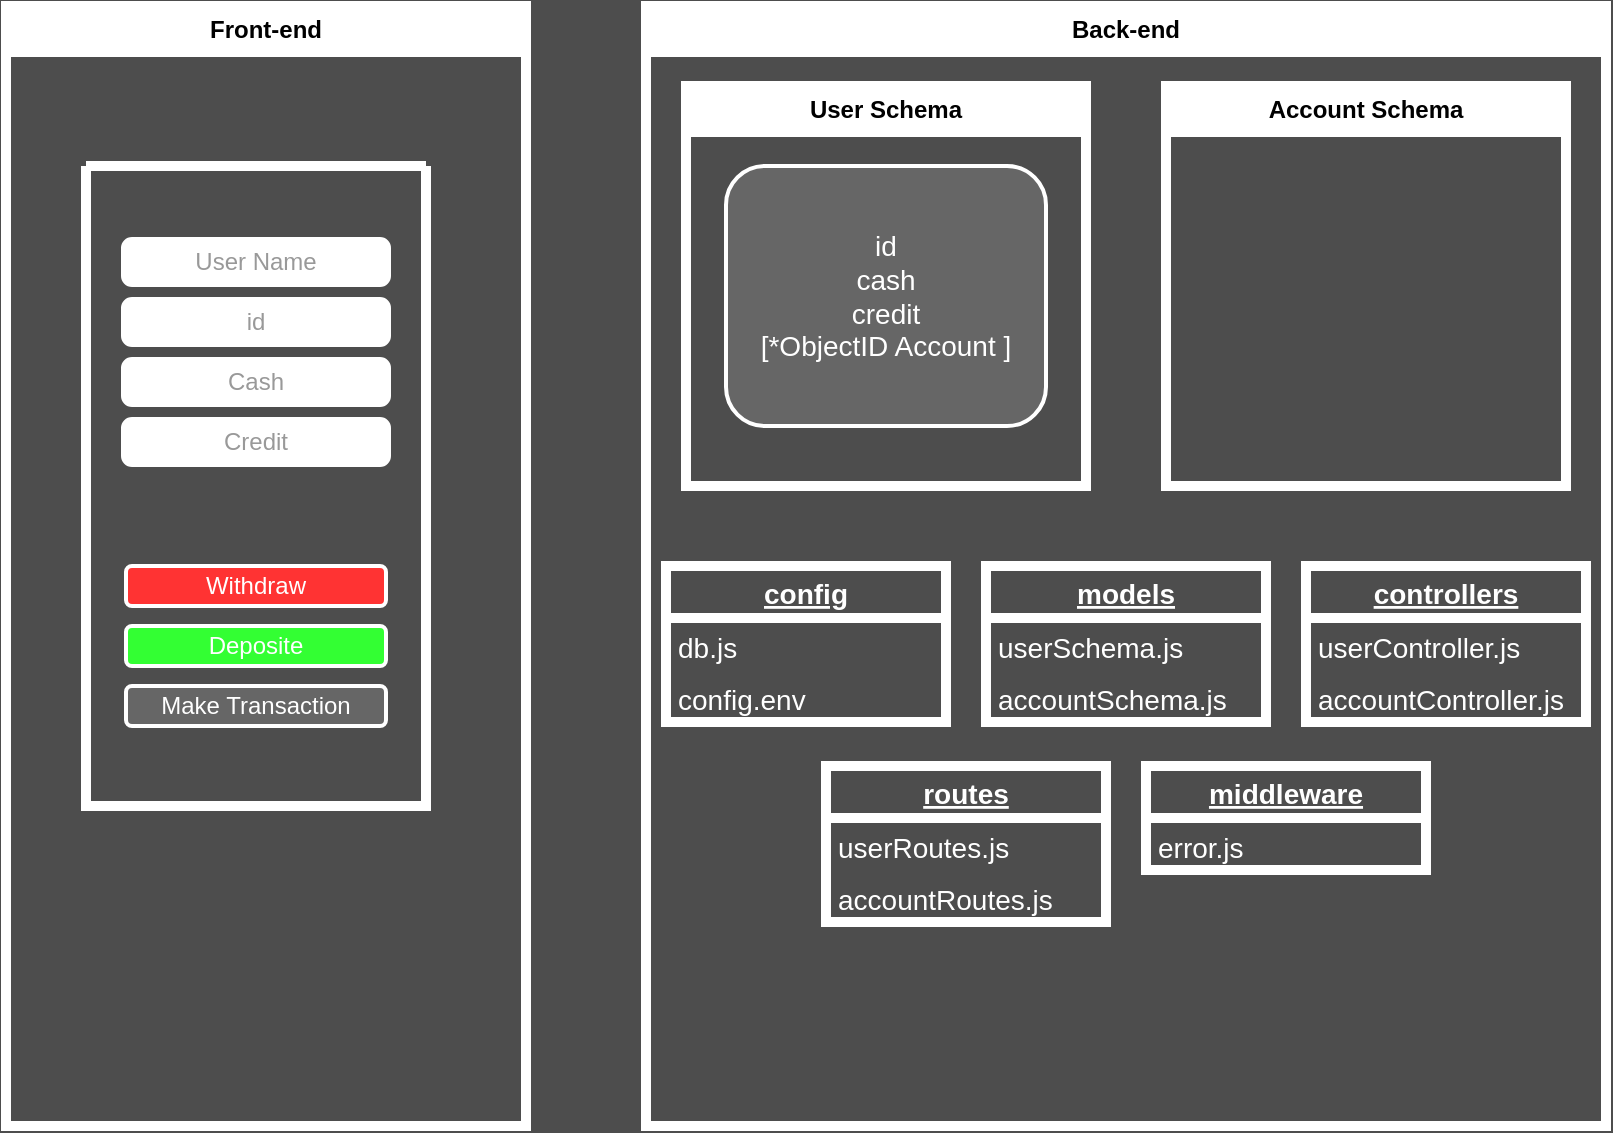 <mxfile version="20.8.23" type="github">
  <diagram name="‫עמוד-1‬" id="669H-x8ZkATwqJho2Dp_">
    <mxGraphModel dx="954" dy="616" grid="1" gridSize="10" guides="1" tooltips="1" connect="1" arrows="1" fold="1" page="1" pageScale="1" pageWidth="850" pageHeight="1100" background="#4D4D4D" math="0" shadow="0">
      <root>
        <mxCell id="0" />
        <mxCell id="1" parent="0" />
        <mxCell id="kBXu6ObaHWG-ue7Rh79I-1" value="Back-end" style="swimlane;whiteSpace=wrap;html=1;strokeColor=#FFFFFF;strokeWidth=5;" vertex="1" parent="1">
          <mxGeometry x="360" y="40" width="480" height="560" as="geometry" />
        </mxCell>
        <mxCell id="kBXu6ObaHWG-ue7Rh79I-11" value="User Schema" style="swimlane;whiteSpace=wrap;html=1;strokeColor=#FFFFFF;strokeWidth=5;" vertex="1" parent="kBXu6ObaHWG-ue7Rh79I-1">
          <mxGeometry x="20" y="40" width="200" height="200" as="geometry" />
        </mxCell>
        <mxCell id="kBXu6ObaHWG-ue7Rh79I-40" value="id&lt;br&gt;cash&lt;br&gt;credit&lt;br&gt;[*ObjectID Account ]" style="rounded=1;whiteSpace=wrap;html=1;strokeColor=#FFFFFF;strokeWidth=2;fontSize=14;fontColor=#FFFFFF;fillColor=#666666;" vertex="1" parent="kBXu6ObaHWG-ue7Rh79I-11">
          <mxGeometry x="20" y="40" width="160" height="130" as="geometry" />
        </mxCell>
        <mxCell id="kBXu6ObaHWG-ue7Rh79I-14" value="Account Schema" style="swimlane;whiteSpace=wrap;html=1;strokeColor=#FFFFFF;strokeWidth=5;" vertex="1" parent="kBXu6ObaHWG-ue7Rh79I-1">
          <mxGeometry x="260" y="40" width="200" height="200" as="geometry" />
        </mxCell>
        <mxCell id="kBXu6ObaHWG-ue7Rh79I-15" value="controllers" style="swimlane;fontStyle=5;childLayout=stackLayout;horizontal=1;startSize=26;fillColor=none;horizontalStack=0;resizeParent=1;resizeParentMax=0;resizeLast=0;collapsible=1;marginBottom=0;strokeColor=#FFFFFF;strokeWidth=5;fontColor=#FFFFFF;fontSize=14;" vertex="1" parent="kBXu6ObaHWG-ue7Rh79I-1">
          <mxGeometry x="330" y="280" width="140" height="78" as="geometry" />
        </mxCell>
        <mxCell id="kBXu6ObaHWG-ue7Rh79I-16" value="userController.js" style="text;strokeColor=none;fillColor=none;align=left;verticalAlign=top;spacingLeft=4;spacingRight=4;overflow=hidden;rotatable=0;points=[[0,0.5],[1,0.5]];portConstraint=eastwest;fontColor=#FFFFFF;fontSize=14;" vertex="1" parent="kBXu6ObaHWG-ue7Rh79I-15">
          <mxGeometry y="26" width="140" height="26" as="geometry" />
        </mxCell>
        <mxCell id="kBXu6ObaHWG-ue7Rh79I-18" value="accountController.js" style="text;strokeColor=none;fillColor=none;align=left;verticalAlign=top;spacingLeft=4;spacingRight=4;overflow=hidden;rotatable=0;points=[[0,0.5],[1,0.5]];portConstraint=eastwest;fontColor=#FFFFFF;fontSize=14;" vertex="1" parent="kBXu6ObaHWG-ue7Rh79I-15">
          <mxGeometry y="52" width="140" height="26" as="geometry" />
        </mxCell>
        <mxCell id="kBXu6ObaHWG-ue7Rh79I-20" value="models" style="swimlane;fontStyle=5;childLayout=stackLayout;horizontal=1;startSize=26;fillColor=none;horizontalStack=0;resizeParent=1;resizeParentMax=0;resizeLast=0;collapsible=1;marginBottom=0;strokeColor=#FFFFFF;strokeWidth=5;fontColor=#FFFFFF;fontSize=14;" vertex="1" parent="kBXu6ObaHWG-ue7Rh79I-1">
          <mxGeometry x="170" y="280" width="140" height="78" as="geometry" />
        </mxCell>
        <mxCell id="kBXu6ObaHWG-ue7Rh79I-21" value="userSchema.js" style="text;strokeColor=none;fillColor=none;align=left;verticalAlign=top;spacingLeft=4;spacingRight=4;overflow=hidden;rotatable=0;points=[[0,0.5],[1,0.5]];portConstraint=eastwest;fontColor=#FFFFFF;fontSize=14;" vertex="1" parent="kBXu6ObaHWG-ue7Rh79I-20">
          <mxGeometry y="26" width="140" height="26" as="geometry" />
        </mxCell>
        <mxCell id="kBXu6ObaHWG-ue7Rh79I-22" value="accountSchema.js" style="text;strokeColor=none;fillColor=none;align=left;verticalAlign=top;spacingLeft=4;spacingRight=4;overflow=hidden;rotatable=0;points=[[0,0.5],[1,0.5]];portConstraint=eastwest;fontColor=#FFFFFF;fontSize=14;" vertex="1" parent="kBXu6ObaHWG-ue7Rh79I-20">
          <mxGeometry y="52" width="140" height="26" as="geometry" />
        </mxCell>
        <mxCell id="kBXu6ObaHWG-ue7Rh79I-28" value="config" style="swimlane;fontStyle=5;childLayout=stackLayout;horizontal=1;startSize=26;fillColor=none;horizontalStack=0;resizeParent=1;resizeParentMax=0;resizeLast=0;collapsible=1;marginBottom=0;strokeColor=#FFFFFF;strokeWidth=5;fontColor=#FFFFFF;fontSize=14;" vertex="1" parent="kBXu6ObaHWG-ue7Rh79I-1">
          <mxGeometry x="10" y="280" width="140" height="78" as="geometry" />
        </mxCell>
        <mxCell id="kBXu6ObaHWG-ue7Rh79I-29" value="db.js" style="text;strokeColor=none;fillColor=none;align=left;verticalAlign=top;spacingLeft=4;spacingRight=4;overflow=hidden;rotatable=0;points=[[0,0.5],[1,0.5]];portConstraint=eastwest;fontColor=#FFFFFF;fontSize=14;" vertex="1" parent="kBXu6ObaHWG-ue7Rh79I-28">
          <mxGeometry y="26" width="140" height="26" as="geometry" />
        </mxCell>
        <mxCell id="kBXu6ObaHWG-ue7Rh79I-30" value="config.env" style="text;strokeColor=none;fillColor=none;align=left;verticalAlign=top;spacingLeft=4;spacingRight=4;overflow=hidden;rotatable=0;points=[[0,0.5],[1,0.5]];portConstraint=eastwest;fontColor=#FFFFFF;fontSize=14;" vertex="1" parent="kBXu6ObaHWG-ue7Rh79I-28">
          <mxGeometry y="52" width="140" height="26" as="geometry" />
        </mxCell>
        <mxCell id="kBXu6ObaHWG-ue7Rh79I-35" value="routes" style="swimlane;fontStyle=5;childLayout=stackLayout;horizontal=1;startSize=26;fillColor=none;horizontalStack=0;resizeParent=1;resizeParentMax=0;resizeLast=0;collapsible=1;marginBottom=0;strokeColor=#FFFFFF;strokeWidth=5;fontColor=#FFFFFF;fontSize=14;" vertex="1" parent="kBXu6ObaHWG-ue7Rh79I-1">
          <mxGeometry x="90" y="380" width="140" height="78" as="geometry" />
        </mxCell>
        <mxCell id="kBXu6ObaHWG-ue7Rh79I-36" value="userRoutes.js" style="text;strokeColor=none;fillColor=none;align=left;verticalAlign=top;spacingLeft=4;spacingRight=4;overflow=hidden;rotatable=0;points=[[0,0.5],[1,0.5]];portConstraint=eastwest;fontColor=#FFFFFF;fontSize=14;" vertex="1" parent="kBXu6ObaHWG-ue7Rh79I-35">
          <mxGeometry y="26" width="140" height="26" as="geometry" />
        </mxCell>
        <mxCell id="kBXu6ObaHWG-ue7Rh79I-37" value="accountRoutes.js" style="text;strokeColor=none;fillColor=none;align=left;verticalAlign=top;spacingLeft=4;spacingRight=4;overflow=hidden;rotatable=0;points=[[0,0.5],[1,0.5]];portConstraint=eastwest;fontColor=#FFFFFF;fontSize=14;" vertex="1" parent="kBXu6ObaHWG-ue7Rh79I-35">
          <mxGeometry y="52" width="140" height="26" as="geometry" />
        </mxCell>
        <mxCell id="kBXu6ObaHWG-ue7Rh79I-32" value="middleware" style="swimlane;fontStyle=5;childLayout=stackLayout;horizontal=1;startSize=26;fillColor=none;horizontalStack=0;resizeParent=1;resizeParentMax=0;resizeLast=0;collapsible=1;marginBottom=0;strokeColor=#FFFFFF;strokeWidth=5;fontColor=#FFFFFF;fontSize=14;" vertex="1" parent="kBXu6ObaHWG-ue7Rh79I-1">
          <mxGeometry x="250" y="380" width="140" height="52" as="geometry" />
        </mxCell>
        <mxCell id="kBXu6ObaHWG-ue7Rh79I-33" value="error.js" style="text;strokeColor=none;fillColor=none;align=left;verticalAlign=top;spacingLeft=4;spacingRight=4;overflow=hidden;rotatable=0;points=[[0,0.5],[1,0.5]];portConstraint=eastwest;fontColor=#FFFFFF;fontSize=14;" vertex="1" parent="kBXu6ObaHWG-ue7Rh79I-32">
          <mxGeometry y="26" width="140" height="26" as="geometry" />
        </mxCell>
        <mxCell id="kBXu6ObaHWG-ue7Rh79I-2" value="Front-end" style="swimlane;whiteSpace=wrap;html=1;strokeColor=#FFFFFF;strokeWidth=5;" vertex="1" parent="1">
          <mxGeometry x="40" y="40" width="260" height="560" as="geometry" />
        </mxCell>
        <mxCell id="kBXu6ObaHWG-ue7Rh79I-4" value="" style="swimlane;startSize=0;strokeColor=#FFFFFF;strokeWidth=5;" vertex="1" parent="kBXu6ObaHWG-ue7Rh79I-2">
          <mxGeometry x="40" y="80" width="170" height="320" as="geometry" />
        </mxCell>
        <mxCell id="kBXu6ObaHWG-ue7Rh79I-5" value="&lt;font color=&quot;#999999&quot;&gt;User Name&lt;/font&gt;" style="rounded=1;whiteSpace=wrap;html=1;strokeColor=#FFFFFF;strokeWidth=5;" vertex="1" parent="kBXu6ObaHWG-ue7Rh79I-4">
          <mxGeometry x="20" y="38" width="130" height="20" as="geometry" />
        </mxCell>
        <mxCell id="kBXu6ObaHWG-ue7Rh79I-23" value="&lt;font color=&quot;#999999&quot;&gt;id&lt;/font&gt;" style="rounded=1;whiteSpace=wrap;html=1;strokeColor=#FFFFFF;strokeWidth=5;" vertex="1" parent="kBXu6ObaHWG-ue7Rh79I-4">
          <mxGeometry x="20" y="68" width="130" height="20" as="geometry" />
        </mxCell>
        <mxCell id="kBXu6ObaHWG-ue7Rh79I-24" value="&lt;font color=&quot;#999999&quot;&gt;Cash&lt;/font&gt;" style="rounded=1;whiteSpace=wrap;html=1;strokeColor=#FFFFFF;strokeWidth=5;" vertex="1" parent="kBXu6ObaHWG-ue7Rh79I-4">
          <mxGeometry x="20" y="98" width="130" height="20" as="geometry" />
        </mxCell>
        <mxCell id="kBXu6ObaHWG-ue7Rh79I-25" value="&lt;font color=&quot;#999999&quot;&gt;Credit&lt;/font&gt;" style="rounded=1;whiteSpace=wrap;html=1;strokeColor=#FFFFFF;strokeWidth=5;" vertex="1" parent="kBXu6ObaHWG-ue7Rh79I-4">
          <mxGeometry x="20" y="128" width="130" height="20" as="geometry" />
        </mxCell>
        <mxCell id="kBXu6ObaHWG-ue7Rh79I-26" value="&lt;font color=&quot;#ffffff&quot;&gt;Withdraw&lt;/font&gt;" style="rounded=1;whiteSpace=wrap;html=1;strokeColor=#FFFFFF;strokeWidth=2;fillColor=#FF3333;" vertex="1" parent="kBXu6ObaHWG-ue7Rh79I-4">
          <mxGeometry x="20" y="200" width="130" height="20" as="geometry" />
        </mxCell>
        <mxCell id="kBXu6ObaHWG-ue7Rh79I-27" value="&lt;font color=&quot;#ffffff&quot;&gt;Deposite&lt;/font&gt;" style="rounded=1;whiteSpace=wrap;html=1;strokeColor=#FFFFFF;strokeWidth=2;fillColor=#33FF33;" vertex="1" parent="kBXu6ObaHWG-ue7Rh79I-4">
          <mxGeometry x="20" y="230" width="130" height="20" as="geometry" />
        </mxCell>
        <mxCell id="kBXu6ObaHWG-ue7Rh79I-31" value="&lt;font color=&quot;#ffffff&quot;&gt;Make Transaction&lt;/font&gt;" style="rounded=1;whiteSpace=wrap;html=1;strokeColor=#FFFFFF;strokeWidth=2;fillColor=#666666;" vertex="1" parent="kBXu6ObaHWG-ue7Rh79I-4">
          <mxGeometry x="20" y="260" width="130" height="20" as="geometry" />
        </mxCell>
      </root>
    </mxGraphModel>
  </diagram>
</mxfile>
